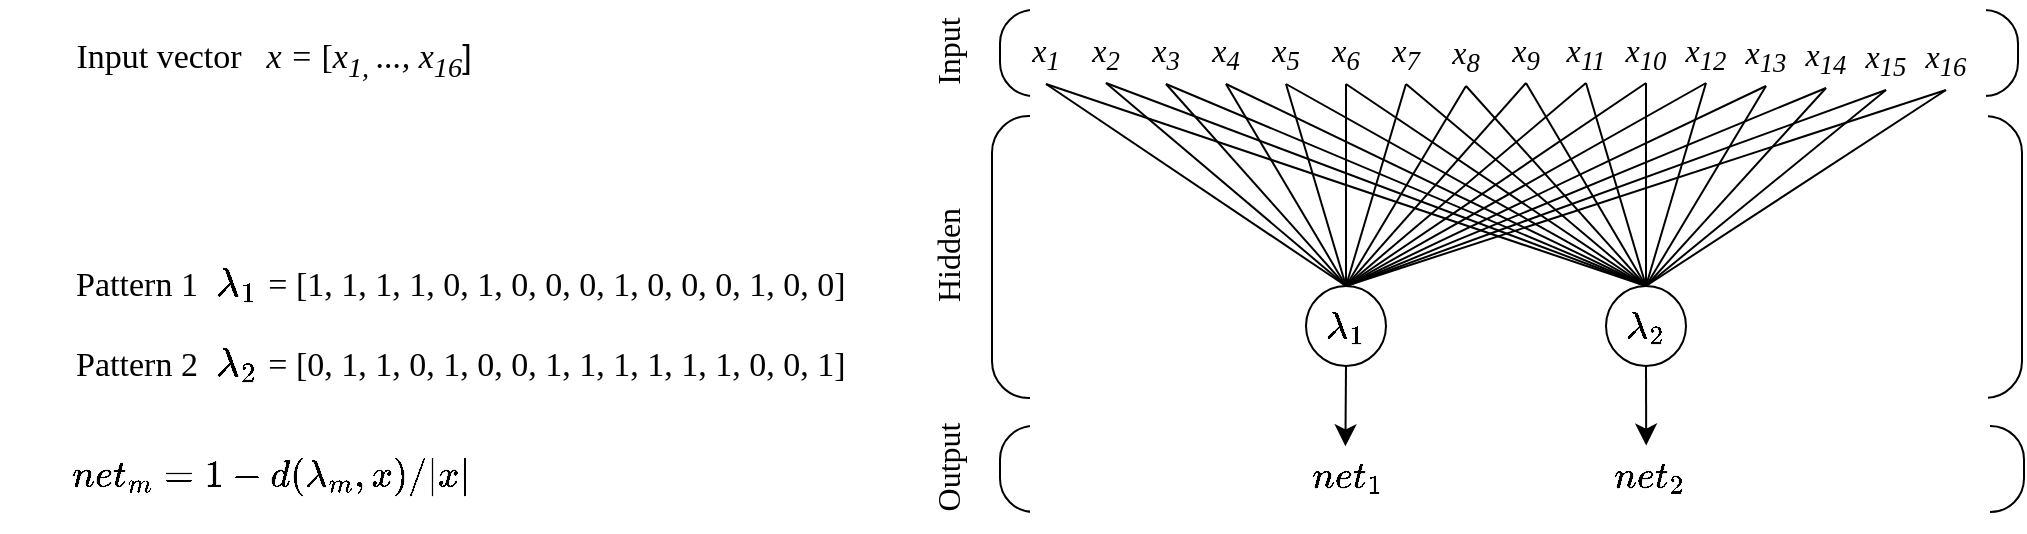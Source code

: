 <mxfile version="21.2.3" type="google">
  <diagram name="Page-1" id="XyNqBoIrPlwOpHmq4wKd">
    <mxGraphModel grid="0" page="0" gridSize="10" guides="1" tooltips="1" connect="1" arrows="1" fold="1" pageScale="1" pageWidth="827" pageHeight="1169" math="1" shadow="0">
      <root>
        <mxCell id="0" />
        <mxCell id="1" parent="0" />
        <mxCell id="NxWGqdp5jgiK-QCYanBL-93" value="" style="rounded=1;whiteSpace=wrap;html=1;fontSize=16;arcSize=39;" vertex="1" parent="1">
          <mxGeometry x="-243" y="211" width="512" height="43" as="geometry" />
        </mxCell>
        <mxCell id="NxWGqdp5jgiK-QCYanBL-94" value="" style="rounded=1;whiteSpace=wrap;html=1;fontSize=16;arcSize=0;fillColor=default;strokeColor=none;" vertex="1" parent="1">
          <mxGeometry x="-228" y="208" width="480" height="56" as="geometry" />
        </mxCell>
        <mxCell id="NxWGqdp5jgiK-QCYanBL-84" value="" style="rounded=1;whiteSpace=wrap;html=1;fontSize=16;arcSize=13;" vertex="1" parent="1">
          <mxGeometry x="-247" y="56" width="515" height="141" as="geometry" />
        </mxCell>
        <mxCell id="NxWGqdp5jgiK-QCYanBL-90" value="" style="rounded=1;whiteSpace=wrap;html=1;fontSize=16;arcSize=0;strokeColor=none;" vertex="1" parent="1">
          <mxGeometry x="-228" y="40" width="479" height="161" as="geometry" />
        </mxCell>
        <mxCell id="NxWGqdp5jgiK-QCYanBL-82" value="" style="rounded=1;whiteSpace=wrap;html=1;fontSize=16;arcSize=39;" vertex="1" parent="1">
          <mxGeometry x="-243" y="3" width="509" height="43" as="geometry" />
        </mxCell>
        <mxCell id="NxWGqdp5jgiK-QCYanBL-86" value="" style="rounded=1;whiteSpace=wrap;html=1;fontSize=16;arcSize=0;fillColor=default;strokeColor=none;" vertex="1" parent="1">
          <mxGeometry x="-228" width="478" height="56" as="geometry" />
        </mxCell>
        <mxCell id="NxWGqdp5jgiK-QCYanBL-73" value="&lt;font face=&quot;Times New Roman&quot; style=&quot;font-size: 17px;&quot;&gt;Pattern 2&lt;/font&gt;" style="text;html=1;align=center;verticalAlign=middle;resizable=0;points=[];autosize=1;strokeColor=none;fillColor=none;fontSize=17;" vertex="1" parent="1">
          <mxGeometry x="-715" y="166" width="80" height="30" as="geometry" />
        </mxCell>
        <mxCell id="NxWGqdp5jgiK-QCYanBL-32" style="edgeStyle=none;curved=1;rounded=0;orthogonalLoop=1;jettySize=auto;html=1;exitX=0.5;exitY=1;exitDx=0;exitDy=0;entryX=0.5;entryY=0;entryDx=0;entryDy=0;fontSize=12;startSize=8;endSize=8;endArrow=none;endFill=0;" edge="1" parent="1" source="NxWGqdp5jgiK-QCYanBL-1" target="NxWGqdp5jgiK-QCYanBL-26">
          <mxGeometry relative="1" as="geometry" />
        </mxCell>
        <mxCell id="NxWGqdp5jgiK-QCYanBL-47" style="edgeStyle=none;curved=1;rounded=0;orthogonalLoop=1;jettySize=auto;html=1;exitX=0.5;exitY=1;exitDx=0;exitDy=0;entryX=0.5;entryY=0;entryDx=0;entryDy=0;fontSize=12;startSize=8;endSize=8;endArrow=none;endFill=0;" edge="1" parent="1" source="NxWGqdp5jgiK-QCYanBL-1" target="NxWGqdp5jgiK-QCYanBL-27">
          <mxGeometry relative="1" as="geometry" />
        </mxCell>
        <mxCell id="NxWGqdp5jgiK-QCYanBL-1" value="x&lt;sub&gt;1&lt;/sub&gt;" style="text;html=1;strokeColor=none;fillColor=none;align=center;verticalAlign=middle;whiteSpace=wrap;rounded=0;fontSize=16;fontFamily=Times New Roman;fontStyle=2" vertex="1" parent="1">
          <mxGeometry x="-250" y="10" width="60" height="30" as="geometry" />
        </mxCell>
        <mxCell id="NxWGqdp5jgiK-QCYanBL-33" style="edgeStyle=none;curved=1;rounded=0;orthogonalLoop=1;jettySize=auto;html=1;exitX=0.5;exitY=1;exitDx=0;exitDy=0;entryX=0.5;entryY=0;entryDx=0;entryDy=0;fontSize=12;startSize=8;endSize=8;endArrow=none;endFill=0;" edge="1" parent="1" source="NxWGqdp5jgiK-QCYanBL-3" target="NxWGqdp5jgiK-QCYanBL-26">
          <mxGeometry relative="1" as="geometry" />
        </mxCell>
        <mxCell id="NxWGqdp5jgiK-QCYanBL-48" style="edgeStyle=none;curved=1;rounded=0;orthogonalLoop=1;jettySize=auto;html=1;exitX=0.5;exitY=1;exitDx=0;exitDy=0;entryX=0.5;entryY=0;entryDx=0;entryDy=0;fontSize=12;startSize=8;endSize=8;endArrow=none;endFill=0;" edge="1" parent="1" source="NxWGqdp5jgiK-QCYanBL-3" target="NxWGqdp5jgiK-QCYanBL-27">
          <mxGeometry relative="1" as="geometry" />
        </mxCell>
        <mxCell id="NxWGqdp5jgiK-QCYanBL-3" value="x&lt;sub&gt;2&lt;/sub&gt;" style="text;html=1;strokeColor=none;fillColor=none;align=center;verticalAlign=middle;whiteSpace=wrap;rounded=0;fontSize=16;fontFamily=Times New Roman;fontStyle=2" vertex="1" parent="1">
          <mxGeometry x="-220" y="9.5" width="60" height="30" as="geometry" />
        </mxCell>
        <mxCell id="NxWGqdp5jgiK-QCYanBL-31" style="edgeStyle=none;curved=1;rounded=0;orthogonalLoop=1;jettySize=auto;html=1;entryX=0.5;entryY=0;entryDx=0;entryDy=0;fontSize=12;startSize=8;endSize=8;endArrow=none;endFill=0;exitX=0.5;exitY=1;exitDx=0;exitDy=0;" edge="1" parent="1" source="NxWGqdp5jgiK-QCYanBL-4" target="NxWGqdp5jgiK-QCYanBL-26">
          <mxGeometry relative="1" as="geometry" />
        </mxCell>
        <mxCell id="NxWGqdp5jgiK-QCYanBL-49" style="edgeStyle=none;curved=1;rounded=0;orthogonalLoop=1;jettySize=auto;html=1;exitX=0.5;exitY=1;exitDx=0;exitDy=0;entryX=0.5;entryY=0;entryDx=0;entryDy=0;fontSize=12;startSize=8;endSize=8;endArrow=none;endFill=0;" edge="1" parent="1" source="NxWGqdp5jgiK-QCYanBL-4" target="NxWGqdp5jgiK-QCYanBL-27">
          <mxGeometry relative="1" as="geometry" />
        </mxCell>
        <mxCell id="NxWGqdp5jgiK-QCYanBL-4" value="x&lt;sub&gt;3&lt;/sub&gt;" style="text;html=1;strokeColor=none;fillColor=none;align=center;verticalAlign=middle;whiteSpace=wrap;rounded=0;fontSize=16;fontFamily=Times New Roman;fontStyle=2" vertex="1" parent="1">
          <mxGeometry x="-190" y="10" width="60" height="30" as="geometry" />
        </mxCell>
        <mxCell id="NxWGqdp5jgiK-QCYanBL-34" style="edgeStyle=none;curved=1;rounded=0;orthogonalLoop=1;jettySize=auto;html=1;exitX=0.5;exitY=1;exitDx=0;exitDy=0;fontSize=12;startSize=8;endSize=8;entryX=0.5;entryY=0;entryDx=0;entryDy=0;endArrow=none;endFill=0;" edge="1" parent="1" source="NxWGqdp5jgiK-QCYanBL-5" target="NxWGqdp5jgiK-QCYanBL-26">
          <mxGeometry relative="1" as="geometry">
            <mxPoint x="-40" y="160" as="targetPoint" />
          </mxGeometry>
        </mxCell>
        <mxCell id="NxWGqdp5jgiK-QCYanBL-50" style="edgeStyle=none;curved=1;rounded=0;orthogonalLoop=1;jettySize=auto;html=1;exitX=0.5;exitY=1;exitDx=0;exitDy=0;entryX=0.5;entryY=0;entryDx=0;entryDy=0;fontSize=12;startSize=8;endSize=8;endArrow=none;endFill=0;" edge="1" parent="1" source="NxWGqdp5jgiK-QCYanBL-5" target="NxWGqdp5jgiK-QCYanBL-27">
          <mxGeometry relative="1" as="geometry" />
        </mxCell>
        <mxCell id="NxWGqdp5jgiK-QCYanBL-5" value="x&lt;sub&gt;4&lt;/sub&gt;" style="text;html=1;strokeColor=none;fillColor=none;align=center;verticalAlign=middle;whiteSpace=wrap;rounded=0;fontSize=16;fontFamily=Times New Roman;fontStyle=2" vertex="1" parent="1">
          <mxGeometry x="-160" y="10" width="60" height="30" as="geometry" />
        </mxCell>
        <mxCell id="NxWGqdp5jgiK-QCYanBL-35" style="edgeStyle=none;curved=1;rounded=0;orthogonalLoop=1;jettySize=auto;html=1;exitX=0.5;exitY=1;exitDx=0;exitDy=0;fontSize=12;startSize=8;endSize=8;entryX=0.5;entryY=0;entryDx=0;entryDy=0;endArrow=none;endFill=0;" edge="1" parent="1" source="NxWGqdp5jgiK-QCYanBL-6" target="NxWGqdp5jgiK-QCYanBL-26">
          <mxGeometry relative="1" as="geometry">
            <mxPoint x="-90" y="190" as="targetPoint" />
          </mxGeometry>
        </mxCell>
        <mxCell id="NxWGqdp5jgiK-QCYanBL-51" style="edgeStyle=none;curved=1;rounded=0;orthogonalLoop=1;jettySize=auto;html=1;exitX=0.5;exitY=1;exitDx=0;exitDy=0;entryX=0.5;entryY=0;entryDx=0;entryDy=0;fontSize=12;startSize=8;endSize=8;endArrow=none;endFill=0;" edge="1" parent="1" source="NxWGqdp5jgiK-QCYanBL-6" target="NxWGqdp5jgiK-QCYanBL-27">
          <mxGeometry relative="1" as="geometry" />
        </mxCell>
        <mxCell id="NxWGqdp5jgiK-QCYanBL-6" value="x&lt;sub&gt;5&lt;/sub&gt;" style="text;html=1;strokeColor=none;fillColor=none;align=center;verticalAlign=middle;whiteSpace=wrap;rounded=0;fontSize=16;fontFamily=Times New Roman;fontStyle=2" vertex="1" parent="1">
          <mxGeometry x="-130" y="10" width="60" height="30" as="geometry" />
        </mxCell>
        <mxCell id="NxWGqdp5jgiK-QCYanBL-36" style="edgeStyle=none;curved=1;rounded=0;orthogonalLoop=1;jettySize=auto;html=1;exitX=0.5;exitY=1;exitDx=0;exitDy=0;entryX=0.5;entryY=0;entryDx=0;entryDy=0;fontSize=12;startSize=8;endSize=8;endArrow=none;endFill=0;" edge="1" parent="1" source="NxWGqdp5jgiK-QCYanBL-7" target="NxWGqdp5jgiK-QCYanBL-26">
          <mxGeometry relative="1" as="geometry" />
        </mxCell>
        <mxCell id="NxWGqdp5jgiK-QCYanBL-52" style="edgeStyle=none;curved=1;rounded=0;orthogonalLoop=1;jettySize=auto;html=1;exitX=0.5;exitY=1;exitDx=0;exitDy=0;entryX=0.5;entryY=0;entryDx=0;entryDy=0;fontSize=12;startSize=8;endSize=8;endArrow=none;endFill=0;" edge="1" parent="1" source="NxWGqdp5jgiK-QCYanBL-7" target="NxWGqdp5jgiK-QCYanBL-27">
          <mxGeometry relative="1" as="geometry" />
        </mxCell>
        <mxCell id="NxWGqdp5jgiK-QCYanBL-7" value="x&lt;sub&gt;6&lt;/sub&gt;" style="text;html=1;strokeColor=none;fillColor=none;align=center;verticalAlign=middle;whiteSpace=wrap;rounded=0;fontSize=16;fontFamily=Times New Roman;fontStyle=2" vertex="1" parent="1">
          <mxGeometry x="-100" y="10" width="60" height="30" as="geometry" />
        </mxCell>
        <mxCell id="NxWGqdp5jgiK-QCYanBL-37" style="edgeStyle=none;curved=1;rounded=0;orthogonalLoop=1;jettySize=auto;html=1;exitX=0.5;exitY=1;exitDx=0;exitDy=0;entryX=0.5;entryY=0;entryDx=0;entryDy=0;fontSize=12;startSize=8;endSize=8;endArrow=none;endFill=0;" edge="1" parent="1" source="NxWGqdp5jgiK-QCYanBL-8" target="NxWGqdp5jgiK-QCYanBL-26">
          <mxGeometry relative="1" as="geometry" />
        </mxCell>
        <mxCell id="NxWGqdp5jgiK-QCYanBL-53" style="edgeStyle=none;curved=1;rounded=0;orthogonalLoop=1;jettySize=auto;html=1;exitX=0.5;exitY=1;exitDx=0;exitDy=0;entryX=0.5;entryY=0;entryDx=0;entryDy=0;fontSize=12;startSize=8;endSize=8;endArrow=none;endFill=0;" edge="1" parent="1" source="NxWGqdp5jgiK-QCYanBL-8" target="NxWGqdp5jgiK-QCYanBL-27">
          <mxGeometry relative="1" as="geometry" />
        </mxCell>
        <mxCell id="NxWGqdp5jgiK-QCYanBL-8" value="x&lt;sub&gt;7&lt;/sub&gt;" style="text;html=1;strokeColor=none;fillColor=none;align=center;verticalAlign=middle;whiteSpace=wrap;rounded=0;fontSize=16;fontFamily=Times New Roman;fontStyle=2" vertex="1" parent="1">
          <mxGeometry x="-70" y="10" width="60" height="30" as="geometry" />
        </mxCell>
        <mxCell id="NxWGqdp5jgiK-QCYanBL-38" style="edgeStyle=none;curved=1;rounded=0;orthogonalLoop=1;jettySize=auto;html=1;exitX=0.5;exitY=1;exitDx=0;exitDy=0;entryX=0.5;entryY=0;entryDx=0;entryDy=0;fontSize=12;startSize=8;endSize=8;endArrow=none;endFill=0;" edge="1" parent="1" source="NxWGqdp5jgiK-QCYanBL-9" target="NxWGqdp5jgiK-QCYanBL-26">
          <mxGeometry relative="1" as="geometry" />
        </mxCell>
        <mxCell id="NxWGqdp5jgiK-QCYanBL-54" style="edgeStyle=none;curved=1;rounded=0;orthogonalLoop=1;jettySize=auto;html=1;exitX=0.5;exitY=1;exitDx=0;exitDy=0;fontSize=12;startSize=8;endSize=8;entryX=0.5;entryY=0;entryDx=0;entryDy=0;endArrow=none;endFill=0;" edge="1" parent="1" source="NxWGqdp5jgiK-QCYanBL-9" target="NxWGqdp5jgiK-QCYanBL-27">
          <mxGeometry relative="1" as="geometry">
            <mxPoint x="100" y="140" as="targetPoint" />
          </mxGeometry>
        </mxCell>
        <mxCell id="NxWGqdp5jgiK-QCYanBL-9" value="x&lt;sub&gt;8&lt;/sub&gt;" style="text;html=1;strokeColor=none;fillColor=none;align=center;verticalAlign=middle;whiteSpace=wrap;rounded=0;fontSize=16;fontFamily=Times New Roman;fontStyle=2" vertex="1" parent="1">
          <mxGeometry x="-40" y="11" width="60" height="30" as="geometry" />
        </mxCell>
        <mxCell id="NxWGqdp5jgiK-QCYanBL-39" style="edgeStyle=none;curved=1;rounded=0;orthogonalLoop=1;jettySize=auto;html=1;exitX=0.5;exitY=1;exitDx=0;exitDy=0;fontSize=12;startSize=8;endSize=8;entryX=0.5;entryY=0;entryDx=0;entryDy=0;endArrow=none;endFill=0;" edge="1" parent="1" source="NxWGqdp5jgiK-QCYanBL-10" target="NxWGqdp5jgiK-QCYanBL-26">
          <mxGeometry relative="1" as="geometry">
            <mxPoint x="-140" y="200" as="targetPoint" />
          </mxGeometry>
        </mxCell>
        <mxCell id="NxWGqdp5jgiK-QCYanBL-55" style="edgeStyle=none;curved=1;rounded=0;orthogonalLoop=1;jettySize=auto;html=1;exitX=0.5;exitY=1;exitDx=0;exitDy=0;entryX=0.5;entryY=0;entryDx=0;entryDy=0;fontSize=12;startSize=8;endSize=8;endArrow=none;endFill=0;" edge="1" parent="1" source="NxWGqdp5jgiK-QCYanBL-10" target="NxWGqdp5jgiK-QCYanBL-27">
          <mxGeometry relative="1" as="geometry" />
        </mxCell>
        <mxCell id="NxWGqdp5jgiK-QCYanBL-10" value="x&lt;sub&gt;9&lt;/sub&gt;" style="text;html=1;strokeColor=none;fillColor=none;align=center;verticalAlign=middle;whiteSpace=wrap;rounded=0;fontSize=16;fontFamily=Times New Roman;fontStyle=2" vertex="1" parent="1">
          <mxGeometry x="-10" y="9.5" width="60" height="30" as="geometry" />
        </mxCell>
        <mxCell id="NxWGqdp5jgiK-QCYanBL-40" style="edgeStyle=none;curved=1;rounded=0;orthogonalLoop=1;jettySize=auto;html=1;exitX=0.5;exitY=1;exitDx=0;exitDy=0;fontSize=12;startSize=8;endSize=8;entryX=0.5;entryY=0;entryDx=0;entryDy=0;endArrow=none;endFill=0;" edge="1" parent="1" source="NxWGqdp5jgiK-QCYanBL-11" target="NxWGqdp5jgiK-QCYanBL-26">
          <mxGeometry relative="1" as="geometry">
            <mxPoint x="-190" y="210" as="targetPoint" />
          </mxGeometry>
        </mxCell>
        <mxCell id="NxWGqdp5jgiK-QCYanBL-56" style="edgeStyle=none;curved=1;rounded=0;orthogonalLoop=1;jettySize=auto;html=1;exitX=0.5;exitY=1;exitDx=0;exitDy=0;entryX=0.5;entryY=0;entryDx=0;entryDy=0;fontSize=12;startSize=8;endSize=8;endArrow=none;endFill=0;" edge="1" parent="1" source="NxWGqdp5jgiK-QCYanBL-11" target="NxWGqdp5jgiK-QCYanBL-27">
          <mxGeometry relative="1" as="geometry" />
        </mxCell>
        <mxCell id="NxWGqdp5jgiK-QCYanBL-11" value="x&lt;sub&gt;10&lt;/sub&gt;" style="text;html=1;strokeColor=none;fillColor=none;align=center;verticalAlign=middle;whiteSpace=wrap;rounded=0;fontSize=16;fontFamily=Times New Roman;fontStyle=2" vertex="1" parent="1">
          <mxGeometry x="50" y="9.5" width="60" height="30" as="geometry" />
        </mxCell>
        <mxCell id="NxWGqdp5jgiK-QCYanBL-41" style="edgeStyle=none;curved=1;rounded=0;orthogonalLoop=1;jettySize=auto;html=1;exitX=0.5;exitY=1;exitDx=0;exitDy=0;entryX=0.5;entryY=0;entryDx=0;entryDy=0;fontSize=12;startSize=8;endSize=8;endArrow=none;endFill=0;" edge="1" parent="1" source="NxWGqdp5jgiK-QCYanBL-12" target="NxWGqdp5jgiK-QCYanBL-26">
          <mxGeometry relative="1" as="geometry" />
        </mxCell>
        <mxCell id="NxWGqdp5jgiK-QCYanBL-57" style="edgeStyle=none;curved=1;rounded=0;orthogonalLoop=1;jettySize=auto;html=1;exitX=0.5;exitY=1;exitDx=0;exitDy=0;entryX=0.5;entryY=0;entryDx=0;entryDy=0;fontSize=12;startSize=8;endSize=8;endArrow=none;endFill=0;" edge="1" parent="1" source="NxWGqdp5jgiK-QCYanBL-12" target="NxWGqdp5jgiK-QCYanBL-27">
          <mxGeometry relative="1" as="geometry" />
        </mxCell>
        <mxCell id="NxWGqdp5jgiK-QCYanBL-12" value="x&lt;sub&gt;11&lt;/sub&gt;" style="text;html=1;strokeColor=none;fillColor=none;align=center;verticalAlign=middle;whiteSpace=wrap;rounded=0;fontSize=16;fontFamily=Times New Roman;fontStyle=2" vertex="1" parent="1">
          <mxGeometry x="20" y="9.5" width="60" height="30" as="geometry" />
        </mxCell>
        <mxCell id="NxWGqdp5jgiK-QCYanBL-42" style="edgeStyle=none;curved=1;rounded=0;orthogonalLoop=1;jettySize=auto;html=1;exitX=0.5;exitY=1;exitDx=0;exitDy=0;entryX=0.5;entryY=0;entryDx=0;entryDy=0;fontSize=12;startSize=8;endSize=8;endArrow=none;endFill=0;" edge="1" parent="1" source="NxWGqdp5jgiK-QCYanBL-13" target="NxWGqdp5jgiK-QCYanBL-26">
          <mxGeometry relative="1" as="geometry" />
        </mxCell>
        <mxCell id="NxWGqdp5jgiK-QCYanBL-58" style="edgeStyle=none;curved=1;rounded=0;orthogonalLoop=1;jettySize=auto;html=1;exitX=0.5;exitY=1;exitDx=0;exitDy=0;entryX=0.5;entryY=0;entryDx=0;entryDy=0;fontSize=12;startSize=8;endSize=8;endArrow=none;endFill=0;" edge="1" parent="1" source="NxWGqdp5jgiK-QCYanBL-13" target="NxWGqdp5jgiK-QCYanBL-27">
          <mxGeometry relative="1" as="geometry" />
        </mxCell>
        <mxCell id="NxWGqdp5jgiK-QCYanBL-13" value="x&lt;sub&gt;12&lt;/sub&gt;" style="text;html=1;strokeColor=none;fillColor=none;align=center;verticalAlign=middle;whiteSpace=wrap;rounded=0;fontSize=16;fontFamily=Times New Roman;fontStyle=2" vertex="1" parent="1">
          <mxGeometry x="80" y="9.5" width="60" height="30" as="geometry" />
        </mxCell>
        <mxCell id="NxWGqdp5jgiK-QCYanBL-43" style="edgeStyle=none;curved=1;rounded=0;orthogonalLoop=1;jettySize=auto;html=1;exitX=0.5;exitY=1;exitDx=0;exitDy=0;entryX=0.5;entryY=0;entryDx=0;entryDy=0;fontSize=12;startSize=8;endSize=8;endArrow=none;endFill=0;" edge="1" parent="1" source="NxWGqdp5jgiK-QCYanBL-14" target="NxWGqdp5jgiK-QCYanBL-26">
          <mxGeometry relative="1" as="geometry" />
        </mxCell>
        <mxCell id="NxWGqdp5jgiK-QCYanBL-59" style="edgeStyle=none;curved=1;rounded=0;orthogonalLoop=1;jettySize=auto;html=1;exitX=0.5;exitY=1;exitDx=0;exitDy=0;entryX=0.5;entryY=0;entryDx=0;entryDy=0;fontSize=12;startSize=8;endSize=8;endArrow=none;endFill=0;" edge="1" parent="1" source="NxWGqdp5jgiK-QCYanBL-14" target="NxWGqdp5jgiK-QCYanBL-27">
          <mxGeometry relative="1" as="geometry" />
        </mxCell>
        <mxCell id="NxWGqdp5jgiK-QCYanBL-14" value="x&lt;sub&gt;13&lt;/sub&gt;" style="text;html=1;strokeColor=none;fillColor=none;align=center;verticalAlign=middle;whiteSpace=wrap;rounded=0;fontSize=16;fontFamily=Times New Roman;fontStyle=2" vertex="1" parent="1">
          <mxGeometry x="110" y="11" width="60" height="30" as="geometry" />
        </mxCell>
        <mxCell id="NxWGqdp5jgiK-QCYanBL-44" style="edgeStyle=none;curved=1;rounded=0;orthogonalLoop=1;jettySize=auto;html=1;exitX=0.5;exitY=1;exitDx=0;exitDy=0;entryX=0.5;entryY=0;entryDx=0;entryDy=0;fontSize=12;startSize=8;endSize=8;endArrow=none;endFill=0;" edge="1" parent="1" source="NxWGqdp5jgiK-QCYanBL-22" target="NxWGqdp5jgiK-QCYanBL-26">
          <mxGeometry relative="1" as="geometry" />
        </mxCell>
        <mxCell id="NxWGqdp5jgiK-QCYanBL-60" style="edgeStyle=none;curved=1;rounded=0;orthogonalLoop=1;jettySize=auto;html=1;exitX=0.5;exitY=1;exitDx=0;exitDy=0;entryX=0.5;entryY=0;entryDx=0;entryDy=0;fontSize=12;startSize=8;endSize=8;endArrow=none;endFill=0;" edge="1" parent="1" source="NxWGqdp5jgiK-QCYanBL-22" target="NxWGqdp5jgiK-QCYanBL-27">
          <mxGeometry relative="1" as="geometry" />
        </mxCell>
        <mxCell id="NxWGqdp5jgiK-QCYanBL-22" value="x&lt;sub&gt;14&lt;/sub&gt;" style="text;html=1;strokeColor=none;fillColor=none;align=center;verticalAlign=middle;whiteSpace=wrap;rounded=0;fontSize=16;fontFamily=Times New Roman;fontStyle=2" vertex="1" parent="1">
          <mxGeometry x="140" y="12" width="60" height="30" as="geometry" />
        </mxCell>
        <mxCell id="NxWGqdp5jgiK-QCYanBL-45" style="edgeStyle=none;curved=1;rounded=0;orthogonalLoop=1;jettySize=auto;html=1;exitX=0.5;exitY=1;exitDx=0;exitDy=0;entryX=0.5;entryY=0;entryDx=0;entryDy=0;fontSize=12;startSize=8;endSize=8;endArrow=none;endFill=0;" edge="1" parent="1" source="NxWGqdp5jgiK-QCYanBL-23" target="NxWGqdp5jgiK-QCYanBL-26">
          <mxGeometry relative="1" as="geometry" />
        </mxCell>
        <mxCell id="NxWGqdp5jgiK-QCYanBL-61" style="edgeStyle=none;curved=1;rounded=0;orthogonalLoop=1;jettySize=auto;html=1;exitX=0.5;exitY=1;exitDx=0;exitDy=0;entryX=0.5;entryY=0;entryDx=0;entryDy=0;fontSize=12;startSize=8;endSize=8;endArrow=none;endFill=0;" edge="1" parent="1" source="NxWGqdp5jgiK-QCYanBL-23" target="NxWGqdp5jgiK-QCYanBL-27">
          <mxGeometry relative="1" as="geometry" />
        </mxCell>
        <mxCell id="NxWGqdp5jgiK-QCYanBL-23" value="x&lt;sub&gt;15&lt;/sub&gt;" style="text;html=1;strokeColor=none;fillColor=none;align=center;verticalAlign=middle;whiteSpace=wrap;rounded=0;fontSize=16;fontFamily=Times New Roman;fontStyle=2" vertex="1" parent="1">
          <mxGeometry x="170" y="13" width="60" height="30" as="geometry" />
        </mxCell>
        <mxCell id="NxWGqdp5jgiK-QCYanBL-46" style="edgeStyle=none;curved=1;rounded=0;orthogonalLoop=1;jettySize=auto;html=1;exitX=0.5;exitY=1;exitDx=0;exitDy=0;entryX=0.5;entryY=0;entryDx=0;entryDy=0;fontSize=12;startSize=8;endSize=8;endArrow=none;endFill=0;" edge="1" parent="1" source="NxWGqdp5jgiK-QCYanBL-24" target="NxWGqdp5jgiK-QCYanBL-26">
          <mxGeometry relative="1" as="geometry" />
        </mxCell>
        <mxCell id="NxWGqdp5jgiK-QCYanBL-62" style="edgeStyle=none;curved=1;rounded=0;orthogonalLoop=1;jettySize=auto;html=1;exitX=0.5;exitY=1;exitDx=0;exitDy=0;entryX=0.5;entryY=0;entryDx=0;entryDy=0;fontSize=12;startSize=8;endSize=8;endArrow=none;endFill=0;" edge="1" parent="1" source="NxWGqdp5jgiK-QCYanBL-24" target="NxWGqdp5jgiK-QCYanBL-27">
          <mxGeometry relative="1" as="geometry" />
        </mxCell>
        <mxCell id="NxWGqdp5jgiK-QCYanBL-24" value="x&lt;sub&gt;16&lt;/sub&gt;" style="text;html=1;strokeColor=none;fillColor=none;align=center;verticalAlign=middle;whiteSpace=wrap;rounded=0;fontSize=16;fontFamily=Times New Roman;fontStyle=2" vertex="1" parent="1">
          <mxGeometry x="200" y="13" width="60" height="30" as="geometry" />
        </mxCell>
        <mxCell id="NxWGqdp5jgiK-QCYanBL-63" style="edgeStyle=none;curved=1;rounded=0;orthogonalLoop=1;jettySize=auto;html=1;exitX=0.5;exitY=1;exitDx=0;exitDy=0;entryX=0.497;entryY=0.006;entryDx=0;entryDy=0;entryPerimeter=0;fontSize=12;startSize=8;endSize=8;" edge="1" parent="1" source="NxWGqdp5jgiK-QCYanBL-26" target="NxWGqdp5jgiK-QCYanBL-28">
          <mxGeometry relative="1" as="geometry" />
        </mxCell>
        <mxCell id="NxWGqdp5jgiK-QCYanBL-26" value="$$\lambda_1$$" style="ellipse;whiteSpace=wrap;html=1;fontSize=16;" vertex="1" parent="1">
          <mxGeometry x="-90" y="141" width="40" height="40" as="geometry" />
        </mxCell>
        <mxCell id="NxWGqdp5jgiK-QCYanBL-102" style="edgeStyle=none;curved=1;rounded=0;orthogonalLoop=1;jettySize=auto;html=1;exitX=0.5;exitY=1;exitDx=0;exitDy=0;entryX=0.491;entryY=-0.007;entryDx=0;entryDy=0;entryPerimeter=0;fontSize=12;startSize=8;endSize=8;" edge="1" parent="1" source="NxWGqdp5jgiK-QCYanBL-27" target="NxWGqdp5jgiK-QCYanBL-29">
          <mxGeometry relative="1" as="geometry" />
        </mxCell>
        <mxCell id="NxWGqdp5jgiK-QCYanBL-27" value="$$\lambda_2$$" style="ellipse;whiteSpace=wrap;html=1;fontSize=16;" vertex="1" parent="1">
          <mxGeometry x="60" y="141" width="40" height="40" as="geometry" />
        </mxCell>
        <mxCell id="NxWGqdp5jgiK-QCYanBL-28" value="$$net_1$$" style="text;html=1;align=center;verticalAlign=middle;resizable=0;points=[];autosize=1;strokeColor=none;fillColor=none;fontSize=16;" vertex="1" parent="1">
          <mxGeometry x="-120" y="221" width="100" height="30" as="geometry" />
        </mxCell>
        <mxCell id="NxWGqdp5jgiK-QCYanBL-29" value="$$net_2$$" style="text;html=1;align=center;verticalAlign=middle;resizable=0;points=[];autosize=1;strokeColor=none;fillColor=none;fontSize=16;" vertex="1" parent="1">
          <mxGeometry x="31" y="221" width="100" height="30" as="geometry" />
        </mxCell>
        <mxCell id="NxWGqdp5jgiK-QCYanBL-68" value="$$\lambda_1$$" style="text;html=1;align=center;verticalAlign=middle;resizable=0;points=[];autosize=1;strokeColor=none;fillColor=none;fontSize=17;" vertex="1" parent="1">
          <mxGeometry x="-695" y="126" width="140" height="30" as="geometry" />
        </mxCell>
        <mxCell id="NxWGqdp5jgiK-QCYanBL-69" value="&lt;font style=&quot;font-size: 17px;&quot; color=&quot;#030303&quot; face=&quot;Times New Roman&quot;&gt;= [1,&amp;nbsp;&lt;span style=&quot;border-color: var(--border-color); background-color: initial; font-size: 17px;&quot;&gt;1&lt;/span&gt;&lt;span style=&quot;border-color: var(--border-color); background-color: initial; font-size: 17px;&quot;&gt;,&amp;nbsp;&lt;/span&gt;&lt;span style=&quot;border-color: var(--border-color); background-color: initial; font-size: 17px;&quot;&gt;1&lt;/span&gt;&lt;span style=&quot;border-color: var(--border-color); background-color: initial; font-size: 17px;&quot;&gt;,&amp;nbsp;&lt;/span&gt;&lt;span style=&quot;border-color: var(--border-color); background-color: initial; font-size: 17px;&quot;&gt;1&lt;/span&gt;&lt;span style=&quot;border-color: var(--border-color); background-color: initial; font-size: 17px;&quot;&gt;,&amp;nbsp;&lt;/span&gt;&lt;span style=&quot;border-color: var(--border-color); background-color: initial; font-size: 17px;&quot;&gt;0&lt;/span&gt;&lt;span style=&quot;border-color: var(--border-color); background-color: initial; font-size: 17px;&quot;&gt;,&amp;nbsp;&lt;/span&gt;&lt;span style=&quot;border-color: var(--border-color); background-color: initial; font-size: 17px;&quot;&gt;1&lt;/span&gt;&lt;span style=&quot;border-color: var(--border-color); background-color: initial; font-size: 17px;&quot;&gt;,&amp;nbsp;&lt;/span&gt;&lt;span style=&quot;border-color: var(--border-color); background-color: initial; font-size: 17px;&quot;&gt;0&lt;/span&gt;&lt;span style=&quot;border-color: var(--border-color); background-color: initial; font-size: 17px;&quot;&gt;,&amp;nbsp;&lt;/span&gt;&lt;span style=&quot;border-color: var(--border-color); background-color: initial; font-size: 17px;&quot;&gt;0&lt;/span&gt;&lt;span style=&quot;border-color: var(--border-color); background-color: initial; font-size: 17px;&quot;&gt;,&amp;nbsp;&lt;/span&gt;&lt;span style=&quot;border-color: var(--border-color); background-color: initial; font-size: 17px;&quot;&gt;0&lt;/span&gt;&lt;span style=&quot;border-color: var(--border-color); background-color: initial; font-size: 17px;&quot;&gt;,&amp;nbsp;&lt;/span&gt;&lt;span style=&quot;border-color: var(--border-color); background-color: initial; font-size: 17px;&quot;&gt;1&lt;/span&gt;&lt;span style=&quot;border-color: var(--border-color); background-color: initial; font-size: 17px;&quot;&gt;,&amp;nbsp;&lt;/span&gt;&lt;span style=&quot;border-color: var(--border-color); background-color: initial; font-size: 17px;&quot;&gt;0&lt;/span&gt;&lt;span style=&quot;border-color: var(--border-color); background-color: initial; font-size: 17px;&quot;&gt;,&amp;nbsp;&lt;/span&gt;&lt;span style=&quot;border-color: var(--border-color); background-color: initial; font-size: 17px;&quot;&gt;0&lt;/span&gt;&lt;span style=&quot;border-color: var(--border-color); background-color: initial; font-size: 17px;&quot;&gt;,&amp;nbsp;&lt;/span&gt;&lt;span style=&quot;border-color: var(--border-color); background-color: initial; font-size: 17px;&quot;&gt;0&lt;/span&gt;&lt;span style=&quot;border-color: var(--border-color); background-color: initial; font-size: 17px;&quot;&gt;,&amp;nbsp;&lt;/span&gt;&lt;span style=&quot;border-color: var(--border-color); background-color: initial; font-size: 17px;&quot;&gt;1&lt;/span&gt;&lt;span style=&quot;border-color: var(--border-color); background-color: initial; font-size: 17px;&quot;&gt;,&amp;nbsp;&lt;/span&gt;&lt;span style=&quot;border-color: var(--border-color); background-color: initial; font-size: 17px;&quot;&gt;0&lt;/span&gt;&lt;span style=&quot;border-color: var(--border-color); background-color: initial; font-size: 17px;&quot;&gt;,&amp;nbsp;&lt;/span&gt;&lt;span style=&quot;border-color: var(--border-color); background-color: initial; font-size: 17px;&quot;&gt;0&lt;/span&gt;&lt;span style=&quot;border-color: var(--border-color); background-color: initial; font-size: 17px;&quot;&gt;]&lt;/span&gt;&lt;/font&gt;" style="text;html=1;align=center;verticalAlign=middle;resizable=0;points=[];autosize=1;strokeColor=none;fillColor=none;fontSize=17;" vertex="1" parent="1">
          <mxGeometry x="-620" y="126" width="310" height="30" as="geometry" />
        </mxCell>
        <mxCell id="NxWGqdp5jgiK-QCYanBL-70" value="&lt;font face=&quot;Times New Roman&quot; style=&quot;font-size: 17px;&quot;&gt;Pattern 1&lt;/font&gt;" style="text;html=1;align=center;verticalAlign=middle;resizable=0;points=[];autosize=1;strokeColor=none;fillColor=none;fontSize=17;" vertex="1" parent="1">
          <mxGeometry x="-715" y="126" width="80" height="30" as="geometry" />
        </mxCell>
        <mxCell id="NxWGqdp5jgiK-QCYanBL-71" value="$$\lambda_2$$" style="text;html=1;align=center;verticalAlign=middle;resizable=0;points=[];autosize=1;strokeColor=none;fillColor=none;fontSize=17;" vertex="1" parent="1">
          <mxGeometry x="-695" y="166" width="140" height="30" as="geometry" />
        </mxCell>
        <mxCell id="NxWGqdp5jgiK-QCYanBL-72" value="&lt;font style=&quot;font-size: 17px;&quot; color=&quot;#030303&quot; face=&quot;Times New Roman&quot;&gt;&lt;font style=&quot;font-size: 17px;&quot;&gt;= [&lt;/font&gt;0&lt;span style=&quot;background-color: initial; font-size: 17px;&quot;&gt;, &lt;/span&gt;&lt;span style=&quot;background-color: initial; font-size: 17px;&quot;&gt;1&lt;/span&gt;&lt;span style=&quot;background-color: initial; font-size: 17px;&quot;&gt;, &lt;/span&gt;&lt;span style=&quot;background-color: initial; font-size: 17px;&quot;&gt;1&lt;/span&gt;&lt;span style=&quot;background-color: initial; font-size: 17px;&quot;&gt;, &lt;/span&gt;&lt;span style=&quot;background-color: initial; font-size: 17px;&quot;&gt;0&lt;/span&gt;&lt;span style=&quot;background-color: initial; font-size: 17px;&quot;&gt;, &lt;/span&gt;&lt;span style=&quot;background-color: initial; font-size: 17px;&quot;&gt;1&lt;/span&gt;&lt;span style=&quot;background-color: initial; font-size: 17px;&quot;&gt;, &lt;/span&gt;&lt;span style=&quot;background-color: initial; font-size: 17px;&quot;&gt;0&lt;/span&gt;&lt;span style=&quot;background-color: initial; font-size: 17px;&quot;&gt;, &lt;/span&gt;&lt;span style=&quot;background-color: initial; font-size: 17px;&quot;&gt;0&lt;/span&gt;&lt;span style=&quot;background-color: initial; font-size: 17px;&quot;&gt;, &lt;/span&gt;&lt;span style=&quot;background-color: initial; font-size: 17px;&quot;&gt;1&lt;/span&gt;&lt;span style=&quot;background-color: initial; font-size: 17px;&quot;&gt;, &lt;/span&gt;&lt;span style=&quot;background-color: initial; font-size: 17px;&quot;&gt;1&lt;/span&gt;&lt;span style=&quot;background-color: initial; font-size: 17px;&quot;&gt;, &lt;/span&gt;&lt;span style=&quot;background-color: initial; font-size: 17px;&quot;&gt;1&lt;/span&gt;&lt;span style=&quot;background-color: initial; font-size: 17px;&quot;&gt;, &lt;/span&gt;&lt;span style=&quot;background-color: initial; font-size: 17px;&quot;&gt;1&lt;/span&gt;&lt;span style=&quot;background-color: initial; font-size: 17px;&quot;&gt;, &lt;/span&gt;&lt;span style=&quot;background-color: initial; font-size: 17px;&quot;&gt;1&lt;/span&gt;&lt;span style=&quot;background-color: initial; font-size: 17px;&quot;&gt;, &lt;/span&gt;&lt;span style=&quot;background-color: initial; font-size: 17px;&quot;&gt;1&lt;/span&gt;&lt;span style=&quot;background-color: initial; font-size: 17px;&quot;&gt;, &lt;/span&gt;&lt;span style=&quot;background-color: initial; font-size: 17px;&quot;&gt;0&lt;/span&gt;&lt;span style=&quot;background-color: initial; font-size: 17px;&quot;&gt;, &lt;/span&gt;&lt;span style=&quot;background-color: initial; font-size: 17px;&quot;&gt;0&lt;/span&gt;&lt;span style=&quot;background-color: initial; font-size: 17px;&quot;&gt;, &lt;/span&gt;&lt;span style=&quot;background-color: initial; font-size: 17px;&quot;&gt;1&lt;/span&gt;&lt;span style=&quot;background-color: initial; font-size: 17px;&quot;&gt;]&lt;/span&gt;&lt;/font&gt;" style="text;html=1;align=center;verticalAlign=middle;resizable=0;points=[];autosize=1;strokeColor=none;fillColor=none;fontSize=17;" vertex="1" parent="1">
          <mxGeometry x="-620" y="166" width="310" height="30" as="geometry" />
        </mxCell>
        <mxCell id="NxWGqdp5jgiK-QCYanBL-75" value="$$net_m=1 - d(\lambda_m, x)/|x|$$" style="text;html=1;align=center;verticalAlign=middle;resizable=0;points=[];autosize=1;strokeColor=none;fillColor=none;fontSize=16;" vertex="1" parent="1">
          <mxGeometry x="-743" y="221" width="270" height="30" as="geometry" />
        </mxCell>
        <mxCell id="NxWGqdp5jgiK-QCYanBL-79" value="&lt;font style=&quot;font-style: italic; font-size: 17px;&quot; color=&quot;#030303&quot; face=&quot;Times New Roman&quot;&gt;x&amp;nbsp;= &lt;/font&gt;&lt;font style=&quot;font-size: 17px;&quot; color=&quot;#030303&quot; face=&quot;Times New Roman&quot;&gt;[&lt;/font&gt;&lt;font style=&quot;font-style: italic; font-size: 17px;&quot; color=&quot;#030303&quot; face=&quot;Times New Roman&quot;&gt;x&lt;sub&gt;1,&amp;nbsp;&lt;/sub&gt;&lt;span style=&quot;border-color: var(--border-color); background-color: initial; font-size: 17px;&quot;&gt;..., x&lt;sub&gt;16&lt;/sub&gt;&lt;/span&gt;&lt;/font&gt;]" style="text;html=1;align=center;verticalAlign=middle;resizable=0;points=[];autosize=1;strokeColor=none;fillColor=none;fontSize=17;" vertex="1" parent="1">
          <mxGeometry x="-620" y="10" width="121" height="36" as="geometry" />
        </mxCell>
        <mxCell id="NxWGqdp5jgiK-QCYanBL-80" value="&lt;font face=&quot;Times New Roman&quot; style=&quot;font-size: 17px;&quot;&gt;Input vector&lt;/font&gt;" style="text;html=1;align=center;verticalAlign=middle;resizable=0;points=[];autosize=1;strokeColor=none;fillColor=none;fontSize=17;" vertex="1" parent="1">
          <mxGeometry x="-715" y="11" width="101" height="32" as="geometry" />
        </mxCell>
        <mxCell id="NxWGqdp5jgiK-QCYanBL-95" value="Input" style="text;html=1;align=center;verticalAlign=middle;resizable=0;points=[];autosize=1;strokeColor=none;fillColor=none;fontSize=16;fontFamily=Times New Roman;rotation=-90;" vertex="1" parent="1">
          <mxGeometry x="-295.5" y="9" width="52" height="31" as="geometry" />
        </mxCell>
        <mxCell id="NxWGqdp5jgiK-QCYanBL-96" value="Hidden" style="text;html=1;align=center;verticalAlign=middle;resizable=0;points=[];autosize=1;strokeColor=none;fillColor=none;fontSize=16;fontFamily=Times New Roman;rotation=-90;" vertex="1" parent="1">
          <mxGeometry x="-302" y="111" width="65" height="31" as="geometry" />
        </mxCell>
        <mxCell id="NxWGqdp5jgiK-QCYanBL-97" value="Output" style="text;html=1;align=center;verticalAlign=middle;resizable=0;points=[];autosize=1;strokeColor=none;fillColor=none;fontSize=16;fontFamily=Times New Roman;rotation=-90;" vertex="1" parent="1">
          <mxGeometry x="-300.5" y="217" width="62" height="31" as="geometry" />
        </mxCell>
      </root>
    </mxGraphModel>
  </diagram>
</mxfile>
